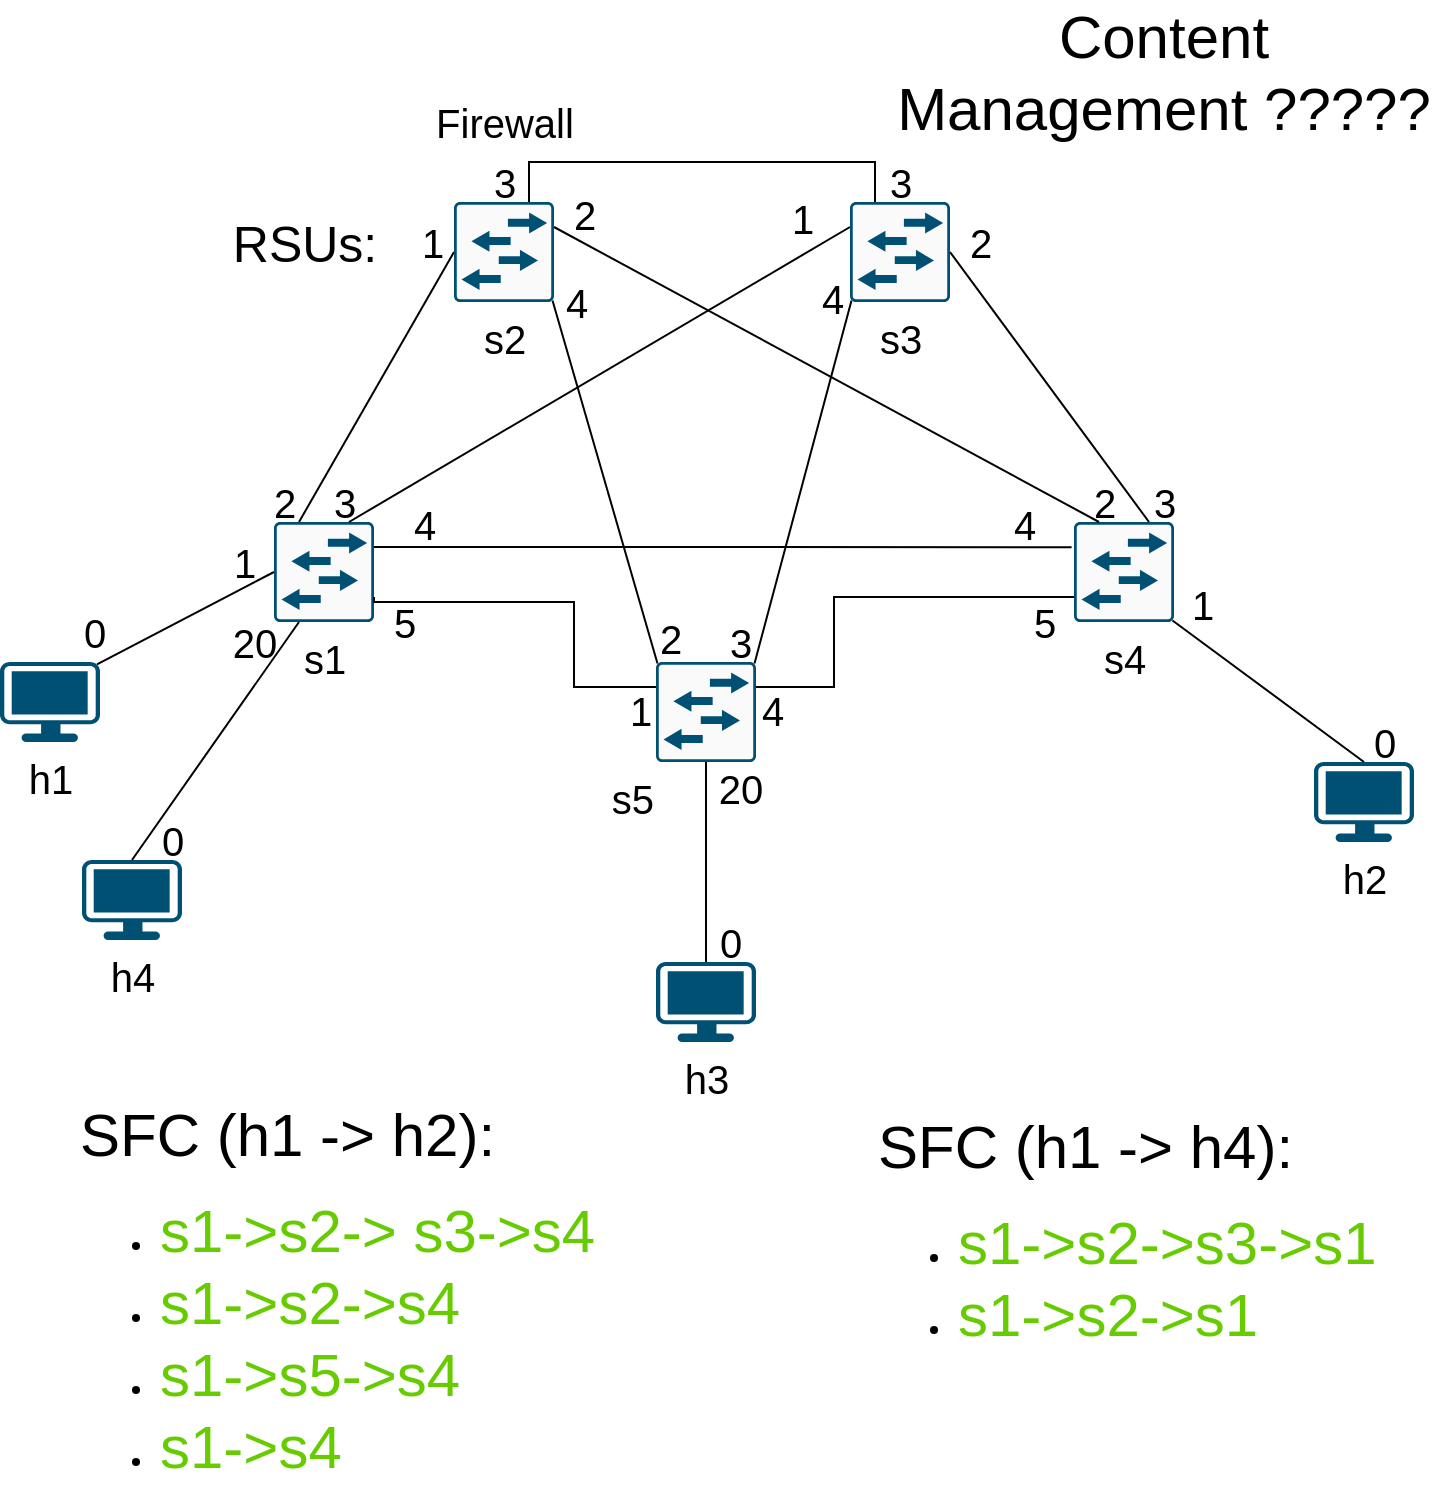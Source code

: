 <mxfile version="24.8.6">
  <diagram name="Página-1" id="FMIssGx31ZWzAPNsEll5">
    <mxGraphModel dx="1259" dy="1783" grid="1" gridSize="10" guides="1" tooltips="1" connect="1" arrows="1" fold="1" page="1" pageScale="1" pageWidth="827" pageHeight="1169" math="0" shadow="0">
      <root>
        <mxCell id="0" />
        <mxCell id="1" parent="0" />
        <mxCell id="IcSTJW2ZjOs-U5tJtDkX-16" style="hachureGap=4;orthogonalLoop=1;jettySize=auto;html=1;exitX=0.25;exitY=0;exitDx=0;exitDy=0;exitPerimeter=0;entryX=0;entryY=0.5;entryDx=0;entryDy=0;entryPerimeter=0;fontFamily=Helvetica;fontSize=16;rounded=1;shadow=0;strokeColor=default;startArrow=none;startFill=0;endArrow=none;endFill=0;" parent="1" source="IcSTJW2ZjOs-U5tJtDkX-1" target="IcSTJW2ZjOs-U5tJtDkX-4" edge="1">
          <mxGeometry relative="1" as="geometry" />
        </mxCell>
        <mxCell id="IcSTJW2ZjOs-U5tJtDkX-1" value="s1" style="sketch=0;points=[[0.015,0.015,0],[0.985,0.015,0],[0.985,0.985,0],[0.015,0.985,0],[0.25,0,0],[0.5,0,0],[0.75,0,0],[1,0.25,0],[1,0.5,0],[1,0.75,0],[0.75,1,0],[0.5,1,0],[0.25,1,0],[0,0.75,0],[0,0.5,0],[0,0.25,0]];verticalLabelPosition=bottom;html=1;verticalAlign=top;aspect=fixed;align=center;pointerEvents=1;shape=mxgraph.cisco19.rect;prIcon=l2_switch;fillColor=#FAFAFA;strokeColor=#005073;hachureGap=4;jiggle=2;curveFitting=1;fontFamily=Helvetica;fontSize=20;labelPosition=center;" parent="1" vertex="1">
          <mxGeometry x="150" y="240" width="50" height="50" as="geometry" />
        </mxCell>
        <mxCell id="IcSTJW2ZjOs-U5tJtDkX-17" style="hachureGap=4;orthogonalLoop=1;jettySize=auto;html=1;exitX=0.75;exitY=0;exitDx=0;exitDy=0;exitPerimeter=0;entryX=1;entryY=0.5;entryDx=0;entryDy=0;entryPerimeter=0;fontFamily=Helvetica;fontSize=16;rounded=1;shadow=0;strokeColor=default;startArrow=none;startFill=0;endArrow=none;endFill=0;" parent="1" source="IcSTJW2ZjOs-U5tJtDkX-2" target="IcSTJW2ZjOs-U5tJtDkX-3" edge="1">
          <mxGeometry relative="1" as="geometry" />
        </mxCell>
        <mxCell id="IcSTJW2ZjOs-U5tJtDkX-2" value="s4" style="sketch=0;points=[[0.015,0.015,0],[0.985,0.015,0],[0.985,0.985,0],[0.015,0.985,0],[0.25,0,0],[0.5,0,0],[0.75,0,0],[1,0.25,0],[1,0.5,0],[1,0.75,0],[0.75,1,0],[0.5,1,0],[0.25,1,0],[0,0.75,0],[0,0.5,0],[0,0.25,0]];verticalLabelPosition=bottom;html=1;verticalAlign=top;aspect=fixed;align=center;pointerEvents=1;shape=mxgraph.cisco19.rect;prIcon=l2_switch;fillColor=#FAFAFA;strokeColor=#005073;hachureGap=4;jiggle=2;curveFitting=1;fontFamily=Helvetica;fontSize=20;" parent="1" vertex="1">
          <mxGeometry x="550" y="240" width="50" height="50" as="geometry" />
        </mxCell>
        <mxCell id="IcSTJW2ZjOs-U5tJtDkX-18" style="hachureGap=4;orthogonalLoop=1;jettySize=auto;html=1;exitX=0;exitY=0.25;exitDx=0;exitDy=0;exitPerimeter=0;entryX=0.75;entryY=0;entryDx=0;entryDy=0;entryPerimeter=0;fontFamily=Helvetica;fontSize=16;rounded=1;shadow=0;strokeColor=default;startArrow=none;startFill=0;endArrow=none;endFill=0;" parent="1" source="IcSTJW2ZjOs-U5tJtDkX-3" target="IcSTJW2ZjOs-U5tJtDkX-1" edge="1">
          <mxGeometry relative="1" as="geometry" />
        </mxCell>
        <mxCell id="IcSTJW2ZjOs-U5tJtDkX-3" value="s3" style="sketch=0;points=[[0.015,0.015,0],[0.985,0.015,0],[0.985,0.985,0],[0.015,0.985,0],[0.25,0,0],[0.5,0,0],[0.75,0,0],[1,0.25,0],[1,0.5,0],[1,0.75,0],[0.75,1,0],[0.5,1,0],[0.25,1,0],[0,0.75,0],[0,0.5,0],[0,0.25,0]];verticalLabelPosition=bottom;html=1;verticalAlign=top;aspect=fixed;align=center;pointerEvents=1;shape=mxgraph.cisco19.rect;prIcon=l2_switch;fillColor=#FAFAFA;strokeColor=#005073;hachureGap=4;jiggle=2;curveFitting=1;fontFamily=Helvetica;fontSize=20;" parent="1" vertex="1">
          <mxGeometry x="438" y="80" width="50" height="50" as="geometry" />
        </mxCell>
        <mxCell id="IcSTJW2ZjOs-U5tJtDkX-19" style="hachureGap=4;orthogonalLoop=1;jettySize=auto;html=1;entryX=0.25;entryY=0;entryDx=0;entryDy=0;entryPerimeter=0;fontFamily=Helvetica;fontSize=16;rounded=1;shadow=0;strokeColor=default;startArrow=none;startFill=0;endArrow=none;endFill=0;exitX=1;exitY=0.25;exitDx=0;exitDy=0;exitPerimeter=0;" parent="1" source="IcSTJW2ZjOs-U5tJtDkX-4" target="IcSTJW2ZjOs-U5tJtDkX-2" edge="1">
          <mxGeometry relative="1" as="geometry">
            <mxPoint x="300" y="90" as="sourcePoint" />
          </mxGeometry>
        </mxCell>
        <mxCell id="PKB-Hc18oisr_aACpKpK-17" style="edgeStyle=none;hachureGap=4;orthogonalLoop=1;jettySize=auto;html=1;exitX=0.985;exitY=0.985;exitDx=0;exitDy=0;exitPerimeter=0;entryX=0.015;entryY=0.015;entryDx=0;entryDy=0;entryPerimeter=0;fontFamily=Architects Daughter;fontSource=https%3A%2F%2Ffonts.googleapis.com%2Fcss%3Ffamily%3DArchitects%2BDaughter;fontSize=16;endArrow=none;endFill=0;strokeColor=default;rounded=0;shadow=0;" parent="1" source="IcSTJW2ZjOs-U5tJtDkX-4" target="PKB-Hc18oisr_aACpKpK-1" edge="1">
          <mxGeometry relative="1" as="geometry" />
        </mxCell>
        <mxCell id="IcSTJW2ZjOs-U5tJtDkX-4" value="s2" style="sketch=0;points=[[0.015,0.015,0],[0.985,0.015,0],[0.985,0.985,0],[0.015,0.985,0],[0.25,0,0],[0.5,0,0],[0.75,0,0],[1,0.25,0],[1,0.5,0],[1,0.75,0],[0.75,1,0],[0.5,1,0],[0.25,1,0],[0,0.75,0],[0,0.5,0],[0,0.25,0]];verticalLabelPosition=bottom;html=1;verticalAlign=top;aspect=fixed;align=center;pointerEvents=1;shape=mxgraph.cisco19.rect;prIcon=l2_switch;fillColor=#FAFAFA;strokeColor=#005073;hachureGap=4;jiggle=2;curveFitting=1;fontFamily=Helvetica;fontSize=20;" parent="1" vertex="1">
          <mxGeometry x="240" y="80" width="50" height="50" as="geometry" />
        </mxCell>
        <mxCell id="IcSTJW2ZjOs-U5tJtDkX-15" style="hachureGap=4;orthogonalLoop=1;jettySize=auto;html=1;exitX=0.97;exitY=0.03;exitDx=0;exitDy=0;exitPerimeter=0;entryX=0;entryY=0.5;entryDx=0;entryDy=0;entryPerimeter=0;fontFamily=Helvetica;fontSize=16;rounded=1;shadow=0;strokeColor=default;startArrow=none;startFill=0;endArrow=none;endFill=0;" parent="1" source="IcSTJW2ZjOs-U5tJtDkX-5" target="IcSTJW2ZjOs-U5tJtDkX-1" edge="1">
          <mxGeometry relative="1" as="geometry" />
        </mxCell>
        <mxCell id="IcSTJW2ZjOs-U5tJtDkX-5" value="h1" style="points=[[0.03,0.03,0],[0.5,0,0],[0.97,0.03,0],[1,0.4,0],[0.97,0.745,0],[0.5,1,0],[0.03,0.745,0],[0,0.4,0]];verticalLabelPosition=bottom;sketch=0;html=1;verticalAlign=top;aspect=fixed;align=center;pointerEvents=1;shape=mxgraph.cisco19.workstation;fillColor=#005073;strokeColor=none;hachureGap=4;jiggle=2;curveFitting=1;fontFamily=Helvetica;fontSize=20;" parent="1" vertex="1">
          <mxGeometry x="13" y="310" width="50" height="40" as="geometry" />
        </mxCell>
        <mxCell id="IcSTJW2ZjOs-U5tJtDkX-21" style="hachureGap=4;orthogonalLoop=1;jettySize=auto;html=1;exitX=0.5;exitY=0;exitDx=0;exitDy=0;exitPerimeter=0;entryX=0.985;entryY=0.985;entryDx=0;entryDy=0;entryPerimeter=0;fontFamily=Helvetica;fontSize=16;rounded=1;shadow=0;strokeColor=default;startArrow=none;startFill=0;endArrow=none;endFill=0;" parent="1" source="IcSTJW2ZjOs-U5tJtDkX-20" target="IcSTJW2ZjOs-U5tJtDkX-2" edge="1">
          <mxGeometry relative="1" as="geometry" />
        </mxCell>
        <mxCell id="IcSTJW2ZjOs-U5tJtDkX-20" value="h2" style="points=[[0.03,0.03,0],[0.5,0,0],[0.97,0.03,0],[1,0.4,0],[0.97,0.745,0],[0.5,1,0],[0.03,0.745,0],[0,0.4,0]];verticalLabelPosition=bottom;sketch=0;html=1;verticalAlign=top;aspect=fixed;align=center;pointerEvents=1;shape=mxgraph.cisco19.workstation;fillColor=#005073;strokeColor=none;hachureGap=4;jiggle=2;curveFitting=1;fontFamily=Helvetica;fontSize=20;" parent="1" vertex="1">
          <mxGeometry x="670" y="360" width="50" height="40" as="geometry" />
        </mxCell>
        <mxCell id="IcSTJW2ZjOs-U5tJtDkX-23" value="0" style="text;html=1;align=center;verticalAlign=middle;resizable=0;points=[];autosize=1;strokeColor=none;fillColor=none;fontSize=20;fontFamily=Helvetica;" parent="1" vertex="1">
          <mxGeometry x="45" y="275" width="30" height="40" as="geometry" />
        </mxCell>
        <mxCell id="IcSTJW2ZjOs-U5tJtDkX-24" value="0" style="text;html=1;align=center;verticalAlign=middle;resizable=0;points=[];autosize=1;strokeColor=none;fillColor=none;fontSize=20;fontFamily=Helvetica;" parent="1" vertex="1">
          <mxGeometry x="690" y="330" width="30" height="40" as="geometry" />
        </mxCell>
        <mxCell id="IcSTJW2ZjOs-U5tJtDkX-25" value="1" style="text;html=1;align=center;verticalAlign=middle;resizable=0;points=[];autosize=1;strokeColor=none;fillColor=none;fontSize=20;fontFamily=Helvetica;" parent="1" vertex="1">
          <mxGeometry x="120" y="240" width="30" height="40" as="geometry" />
        </mxCell>
        <mxCell id="IcSTJW2ZjOs-U5tJtDkX-26" value="1" style="text;html=1;align=center;verticalAlign=middle;resizable=0;points=[];autosize=1;strokeColor=none;fillColor=none;fontSize=20;fontFamily=Helvetica;" parent="1" vertex="1">
          <mxGeometry x="599" y="261" width="30" height="40" as="geometry" />
        </mxCell>
        <mxCell id="IcSTJW2ZjOs-U5tJtDkX-27" value="1" style="text;html=1;align=center;verticalAlign=middle;resizable=0;points=[];autosize=1;strokeColor=none;fillColor=none;fontSize=20;fontFamily=Helvetica;" parent="1" vertex="1">
          <mxGeometry x="214" y="80" width="30" height="40" as="geometry" />
        </mxCell>
        <mxCell id="IcSTJW2ZjOs-U5tJtDkX-28" value="1" style="text;html=1;align=center;verticalAlign=middle;resizable=0;points=[];autosize=1;strokeColor=none;fillColor=none;fontSize=20;fontFamily=Helvetica;" parent="1" vertex="1">
          <mxGeometry x="399" y="68" width="30" height="40" as="geometry" />
        </mxCell>
        <mxCell id="IcSTJW2ZjOs-U5tJtDkX-29" value="2" style="text;html=1;align=center;verticalAlign=middle;resizable=0;points=[];autosize=1;strokeColor=none;fillColor=none;fontSize=20;fontFamily=Helvetica;" parent="1" vertex="1">
          <mxGeometry x="140" y="210" width="30" height="40" as="geometry" />
        </mxCell>
        <mxCell id="IcSTJW2ZjOs-U5tJtDkX-30" value="3" style="text;html=1;align=center;verticalAlign=middle;resizable=0;points=[];autosize=1;strokeColor=none;fillColor=none;fontSize=20;fontFamily=Helvetica;" parent="1" vertex="1">
          <mxGeometry x="170" y="210" width="30" height="40" as="geometry" />
        </mxCell>
        <mxCell id="IcSTJW2ZjOs-U5tJtDkX-31" value="2" style="text;html=1;align=center;verticalAlign=middle;resizable=0;points=[];autosize=1;strokeColor=none;fillColor=none;fontSize=20;fontFamily=Helvetica;" parent="1" vertex="1">
          <mxGeometry x="290" y="66" width="30" height="40" as="geometry" />
        </mxCell>
        <mxCell id="IcSTJW2ZjOs-U5tJtDkX-32" value="2" style="text;html=1;align=center;verticalAlign=middle;resizable=0;points=[];autosize=1;strokeColor=none;fillColor=none;fontSize=20;fontFamily=Helvetica;" parent="1" vertex="1">
          <mxGeometry x="550" y="210" width="30" height="40" as="geometry" />
        </mxCell>
        <mxCell id="IcSTJW2ZjOs-U5tJtDkX-33" value="2" style="text;html=1;align=center;verticalAlign=middle;resizable=0;points=[];autosize=1;strokeColor=none;fillColor=none;fontSize=20;fontFamily=Helvetica;" parent="1" vertex="1">
          <mxGeometry x="488" y="80" width="30" height="40" as="geometry" />
        </mxCell>
        <mxCell id="IcSTJW2ZjOs-U5tJtDkX-34" value="3" style="text;html=1;align=center;verticalAlign=middle;resizable=0;points=[];autosize=1;strokeColor=none;fillColor=none;fontSize=20;fontFamily=Helvetica;" parent="1" vertex="1">
          <mxGeometry x="580" y="210" width="30" height="40" as="geometry" />
        </mxCell>
        <mxCell id="zuttl3p_bnv3IiQKuOGB-2" style="edgeStyle=orthogonalEdgeStyle;rounded=0;orthogonalLoop=1;jettySize=auto;html=1;exitX=1;exitY=0.25;exitDx=0;exitDy=0;exitPerimeter=0;entryX=-0.04;entryY=1.065;entryDx=0;entryDy=0;entryPerimeter=0;endArrow=none;endFill=0;" parent="1" source="IcSTJW2ZjOs-U5tJtDkX-1" target="IcSTJW2ZjOs-U5tJtDkX-32" edge="1">
          <mxGeometry relative="1" as="geometry" />
        </mxCell>
        <mxCell id="zuttl3p_bnv3IiQKuOGB-4" value="4" style="text;html=1;align=center;verticalAlign=middle;resizable=0;points=[];autosize=1;strokeColor=none;fillColor=none;fontSize=20;fontFamily=Helvetica;" parent="1" vertex="1">
          <mxGeometry x="210" y="221" width="30" height="40" as="geometry" />
        </mxCell>
        <mxCell id="zuttl3p_bnv3IiQKuOGB-5" value="4" style="text;html=1;align=center;verticalAlign=middle;resizable=0;points=[];autosize=1;strokeColor=none;fillColor=none;fontSize=20;fontFamily=Helvetica;" parent="1" vertex="1">
          <mxGeometry x="510" y="221" width="30" height="40" as="geometry" />
        </mxCell>
        <mxCell id="zuttl3p_bnv3IiQKuOGB-6" style="edgeStyle=orthogonalEdgeStyle;rounded=0;orthogonalLoop=1;jettySize=auto;html=1;exitX=0.75;exitY=0;exitDx=0;exitDy=0;exitPerimeter=0;entryX=0.25;entryY=0;entryDx=0;entryDy=0;entryPerimeter=0;endArrow=none;endFill=0;" parent="1" source="IcSTJW2ZjOs-U5tJtDkX-4" target="IcSTJW2ZjOs-U5tJtDkX-3" edge="1">
          <mxGeometry relative="1" as="geometry" />
        </mxCell>
        <mxCell id="zuttl3p_bnv3IiQKuOGB-7" value="3" style="text;html=1;align=center;verticalAlign=middle;resizable=0;points=[];autosize=1;strokeColor=none;fillColor=none;fontSize=20;fontFamily=Helvetica;" parent="1" vertex="1">
          <mxGeometry x="448" y="50" width="30" height="40" as="geometry" />
        </mxCell>
        <mxCell id="zuttl3p_bnv3IiQKuOGB-8" value="3" style="text;html=1;align=center;verticalAlign=middle;resizable=0;points=[];autosize=1;strokeColor=none;fillColor=none;fontSize=20;fontFamily=Helvetica;" parent="1" vertex="1">
          <mxGeometry x="250" y="50" width="30" height="40" as="geometry" />
        </mxCell>
        <mxCell id="PKB-Hc18oisr_aACpKpK-28" style="edgeStyle=none;rounded=0;hachureGap=4;orthogonalLoop=1;jettySize=auto;html=1;exitX=0.5;exitY=1;exitDx=0;exitDy=0;exitPerimeter=0;entryX=0.5;entryY=0;entryDx=0;entryDy=0;entryPerimeter=0;shadow=0;strokeColor=default;fontFamily=Architects Daughter;fontSource=https%3A%2F%2Ffonts.googleapis.com%2Fcss%3Ffamily%3DArchitects%2BDaughter;fontSize=16;endArrow=none;endFill=0;" parent="1" source="PKB-Hc18oisr_aACpKpK-1" target="PKB-Hc18oisr_aACpKpK-25" edge="1">
          <mxGeometry relative="1" as="geometry" />
        </mxCell>
        <mxCell id="PKB-Hc18oisr_aACpKpK-1" value="s5" style="sketch=0;points=[[0.015,0.015,0],[0.985,0.015,0],[0.985,0.985,0],[0.015,0.985,0],[0.25,0,0],[0.5,0,0],[0.75,0,0],[1,0.25,0],[1,0.5,0],[1,0.75,0],[0.75,1,0],[0.5,1,0],[0.25,1,0],[0,0.75,0],[0,0.5,0],[0,0.25,0]];verticalLabelPosition=bottom;html=1;verticalAlign=top;aspect=fixed;align=right;pointerEvents=1;shape=mxgraph.cisco19.rect;prIcon=l2_switch;fillColor=#FAFAFA;strokeColor=#005073;hachureGap=4;jiggle=2;curveFitting=1;fontFamily=Helvetica;fontSize=20;labelBackgroundColor=none;labelPosition=left;" parent="1" vertex="1">
          <mxGeometry x="341" y="310" width="50" height="50" as="geometry" />
        </mxCell>
        <mxCell id="PKB-Hc18oisr_aACpKpK-4" value="5" style="text;html=1;align=center;verticalAlign=middle;resizable=0;points=[];autosize=1;strokeColor=none;fillColor=none;fontSize=20;fontFamily=Helvetica;" parent="1" vertex="1">
          <mxGeometry x="200" y="270" width="30" height="40" as="geometry" />
        </mxCell>
        <mxCell id="PKB-Hc18oisr_aACpKpK-5" value="5" style="text;html=1;align=center;verticalAlign=middle;resizable=0;points=[];autosize=1;strokeColor=none;fillColor=none;fontSize=20;fontFamily=Helvetica;" parent="1" vertex="1">
          <mxGeometry x="520" y="270" width="30" height="40" as="geometry" />
        </mxCell>
        <mxCell id="PKB-Hc18oisr_aACpKpK-8" style="edgeStyle=orthogonalEdgeStyle;rounded=0;orthogonalLoop=1;jettySize=auto;html=1;entryX=0;entryY=0.25;entryDx=0;entryDy=0;entryPerimeter=0;endArrow=none;endFill=0;exitX=1;exitY=0.75;exitDx=0;exitDy=0;exitPerimeter=0;" parent="1" source="IcSTJW2ZjOs-U5tJtDkX-1" target="PKB-Hc18oisr_aACpKpK-1" edge="1">
          <mxGeometry relative="1" as="geometry">
            <mxPoint x="250" y="280" as="sourcePoint" />
            <mxPoint x="587.8" y="460" as="targetPoint" />
            <Array as="points">
              <mxPoint x="200" y="280" />
              <mxPoint x="300" y="280" />
              <mxPoint x="300" y="323" />
            </Array>
          </mxGeometry>
        </mxCell>
        <mxCell id="PKB-Hc18oisr_aACpKpK-9" style="edgeStyle=orthogonalEdgeStyle;rounded=0;orthogonalLoop=1;jettySize=auto;html=1;entryX=0;entryY=0.75;entryDx=0;entryDy=0;entryPerimeter=0;endArrow=none;endFill=0;exitX=1;exitY=0.25;exitDx=0;exitDy=0;exitPerimeter=0;" parent="1" source="PKB-Hc18oisr_aACpKpK-1" target="IcSTJW2ZjOs-U5tJtDkX-2" edge="1">
          <mxGeometry relative="1" as="geometry">
            <mxPoint x="433" y="400" as="sourcePoint" />
            <mxPoint x="573" y="457.5" as="targetPoint" />
            <Array as="points">
              <mxPoint x="430" y="323" />
              <mxPoint x="430" y="278" />
            </Array>
          </mxGeometry>
        </mxCell>
        <mxCell id="PKB-Hc18oisr_aACpKpK-10" value="1" style="text;html=1;align=center;verticalAlign=middle;resizable=0;points=[];autosize=1;strokeColor=none;fillColor=none;fontSize=20;fontFamily=Helvetica;" parent="1" vertex="1">
          <mxGeometry x="318" y="314" width="30" height="40" as="geometry" />
        </mxCell>
        <mxCell id="PKB-Hc18oisr_aACpKpK-11" value="4" style="text;html=1;align=center;verticalAlign=middle;resizable=0;points=[];autosize=1;strokeColor=none;fillColor=none;fontSize=20;fontFamily=Helvetica;" parent="1" vertex="1">
          <mxGeometry x="384" y="314" width="30" height="40" as="geometry" />
        </mxCell>
        <mxCell id="PKB-Hc18oisr_aACpKpK-18" style="edgeStyle=none;hachureGap=4;orthogonalLoop=1;jettySize=auto;html=1;exitX=0.015;exitY=0.985;exitDx=0;exitDy=0;exitPerimeter=0;entryX=0.985;entryY=0.015;entryDx=0;entryDy=0;entryPerimeter=0;fontFamily=Architects Daughter;fontSource=https%3A%2F%2Ffonts.googleapis.com%2Fcss%3Ffamily%3DArchitects%2BDaughter;fontSize=16;endArrow=none;endFill=0;strokeColor=default;rounded=0;shadow=0;" parent="1" source="IcSTJW2ZjOs-U5tJtDkX-3" target="PKB-Hc18oisr_aACpKpK-1" edge="1">
          <mxGeometry relative="1" as="geometry">
            <mxPoint x="299.25" y="139.25" as="sourcePoint" />
            <mxPoint x="351.75" y="320.75" as="targetPoint" />
          </mxGeometry>
        </mxCell>
        <mxCell id="PKB-Hc18oisr_aACpKpK-19" value="2" style="text;html=1;align=center;verticalAlign=middle;resizable=0;points=[];autosize=1;strokeColor=none;fillColor=none;fontSize=20;fontFamily=Helvetica;" parent="1" vertex="1">
          <mxGeometry x="333" y="278" width="30" height="40" as="geometry" />
        </mxCell>
        <mxCell id="PKB-Hc18oisr_aACpKpK-20" value="3" style="text;html=1;align=center;verticalAlign=middle;resizable=0;points=[];autosize=1;strokeColor=none;fillColor=none;fontSize=20;fontFamily=Helvetica;" parent="1" vertex="1">
          <mxGeometry x="368" y="280" width="30" height="40" as="geometry" />
        </mxCell>
        <mxCell id="PKB-Hc18oisr_aACpKpK-23" value="4" style="text;html=1;align=center;verticalAlign=middle;resizable=0;points=[];autosize=1;strokeColor=none;fillColor=none;fontSize=20;fontFamily=Helvetica;" parent="1" vertex="1">
          <mxGeometry x="414" y="108" width="30" height="40" as="geometry" />
        </mxCell>
        <mxCell id="PKB-Hc18oisr_aACpKpK-24" value="4" style="text;html=1;align=center;verticalAlign=middle;resizable=0;points=[];autosize=1;strokeColor=none;fillColor=none;fontSize=20;fontFamily=Helvetica;" parent="1" vertex="1">
          <mxGeometry x="286" y="110" width="30" height="40" as="geometry" />
        </mxCell>
        <mxCell id="PKB-Hc18oisr_aACpKpK-25" value="h3" style="points=[[0.03,0.03,0],[0.5,0,0],[0.97,0.03,0],[1,0.4,0],[0.97,0.745,0],[0.5,1,0],[0.03,0.745,0],[0,0.4,0]];verticalLabelPosition=bottom;sketch=0;html=1;verticalAlign=top;aspect=fixed;align=center;pointerEvents=1;shape=mxgraph.cisco19.workstation;fillColor=#005073;strokeColor=none;hachureGap=4;jiggle=2;curveFitting=1;fontFamily=Helvetica;fontSize=20;" parent="1" vertex="1">
          <mxGeometry x="341" y="460" width="50" height="40" as="geometry" />
        </mxCell>
        <mxCell id="PKB-Hc18oisr_aACpKpK-26" value="h4" style="points=[[0.03,0.03,0],[0.5,0,0],[0.97,0.03,0],[1,0.4,0],[0.97,0.745,0],[0.5,1,0],[0.03,0.745,0],[0,0.4,0]];verticalLabelPosition=bottom;sketch=0;html=1;verticalAlign=top;aspect=fixed;align=center;pointerEvents=1;shape=mxgraph.cisco19.workstation;fillColor=#005073;strokeColor=none;hachureGap=4;jiggle=2;curveFitting=1;fontFamily=Helvetica;fontSize=20;" parent="1" vertex="1">
          <mxGeometry x="54" y="409" width="50" height="40" as="geometry" />
        </mxCell>
        <mxCell id="PKB-Hc18oisr_aACpKpK-31" value="0" style="text;html=1;align=center;verticalAlign=middle;resizable=0;points=[];autosize=1;strokeColor=none;fillColor=none;fontSize=20;fontFamily=Helvetica;" parent="1" vertex="1">
          <mxGeometry x="363" y="430" width="30" height="40" as="geometry" />
        </mxCell>
        <mxCell id="PKB-Hc18oisr_aACpKpK-32" value="0" style="text;html=1;align=center;verticalAlign=middle;resizable=0;points=[];autosize=1;strokeColor=none;fillColor=none;fontSize=20;fontFamily=Helvetica;" parent="1" vertex="1">
          <mxGeometry x="84" y="379" width="30" height="40" as="geometry" />
        </mxCell>
        <mxCell id="PKB-Hc18oisr_aACpKpK-33" value="20" style="text;html=1;align=center;verticalAlign=middle;resizable=0;points=[];autosize=1;strokeColor=none;fillColor=none;fontSize=20;fontFamily=Helvetica;" parent="1" vertex="1">
          <mxGeometry x="358" y="353" width="50" height="40" as="geometry" />
        </mxCell>
        <mxCell id="PKB-Hc18oisr_aACpKpK-34" style="hachureGap=4;orthogonalLoop=1;jettySize=auto;html=1;exitX=0.5;exitY=0;exitDx=0;exitDy=0;exitPerimeter=0;entryX=0.25;entryY=1;entryDx=0;entryDy=0;entryPerimeter=0;fontFamily=Helvetica;fontSize=16;rounded=1;shadow=0;strokeColor=default;startArrow=none;startFill=0;endArrow=none;endFill=0;" parent="1" source="PKB-Hc18oisr_aACpKpK-26" target="IcSTJW2ZjOs-U5tJtDkX-1" edge="1">
          <mxGeometry relative="1" as="geometry">
            <mxPoint x="65" y="370" as="sourcePoint" />
            <mxPoint x="160.75" y="299.25" as="targetPoint" />
          </mxGeometry>
        </mxCell>
        <mxCell id="PKB-Hc18oisr_aACpKpK-37" value="20" style="text;html=1;align=center;verticalAlign=middle;resizable=0;points=[];autosize=1;strokeColor=none;fillColor=none;fontSize=20;fontFamily=Helvetica;" parent="1" vertex="1">
          <mxGeometry x="115" y="280" width="50" height="40" as="geometry" />
        </mxCell>
        <mxCell id="NeKjC5kjequ8XFu6P4HA-1" value="&lt;span style=&quot;font-size: 30px; background-color: initial;&quot;&gt;SFC (h1 -&amp;gt; h2):&amp;nbsp;&lt;/span&gt;&lt;br&gt;&lt;ul&gt;&lt;li&gt;&lt;font color=&quot;#66cc00&quot; style=&quot;font-size: 30px;&quot;&gt;s1-&amp;gt;s2-&amp;gt; s3-&amp;gt;s4&lt;/font&gt;&lt;/li&gt;&lt;li&gt;&lt;font color=&quot;#66cc00&quot; style=&quot;font-size: 30px;&quot;&gt;s1-&amp;gt;s2-&amp;gt;s4&lt;/font&gt;&lt;/li&gt;&lt;li&gt;&lt;font color=&quot;#66cc00&quot; style=&quot;font-size: 30px;&quot;&gt;s1-&amp;gt;s5-&amp;gt;s4&lt;/font&gt;&lt;/li&gt;&lt;li&gt;&lt;font color=&quot;#66cc00&quot; style=&quot;font-size: 30px;&quot;&gt;s1-&amp;gt;s4&lt;/font&gt;&lt;/li&gt;&lt;/ul&gt;" style="text;html=1;align=left;verticalAlign=middle;whiteSpace=wrap;rounded=0;" parent="1" vertex="1">
          <mxGeometry x="51" y="550" width="290" height="160" as="geometry" />
        </mxCell>
        <mxCell id="NeKjC5kjequ8XFu6P4HA-2" value="&lt;span style=&quot;font-size: 30px; background-color: initial;&quot;&gt;SFC (h1 -&amp;gt; h4):&amp;nbsp;&lt;/span&gt;&lt;br&gt;&lt;ul&gt;&lt;li&gt;&lt;span style=&quot;font-size: 30px; color: rgb(102, 204, 0); background-color: initial;&quot;&gt;s1-&amp;gt;s2-&amp;gt;s3-&amp;gt;s1&lt;/span&gt;&lt;br&gt;&lt;/li&gt;&lt;li&gt;&lt;font color=&quot;#66cc00&quot; style=&quot;font-size: 30px;&quot;&gt;s1-&amp;gt;s2-&amp;gt;s1&lt;/font&gt;&lt;/li&gt;&lt;/ul&gt;" style="text;html=1;align=left;verticalAlign=middle;whiteSpace=wrap;rounded=0;" parent="1" vertex="1">
          <mxGeometry x="450" y="520" width="290" height="160" as="geometry" />
        </mxCell>
        <mxCell id="NeKjC5kjequ8XFu6P4HA-3" value="Firewall" style="text;html=1;align=center;verticalAlign=middle;resizable=0;points=[];autosize=1;strokeColor=none;fillColor=none;fontSize=20;fontFamily=Helvetica;" parent="1" vertex="1">
          <mxGeometry x="220" y="20" width="90" height="40" as="geometry" />
        </mxCell>
        <mxCell id="NeKjC5kjequ8XFu6P4HA-4" value="&lt;font style=&quot;font-size: 30px;&quot;&gt;Content Management ?????&lt;/font&gt;" style="text;html=1;align=center;verticalAlign=middle;whiteSpace=wrap;rounded=0;" parent="1" vertex="1">
          <mxGeometry x="460" y="-20" width="270" height="70" as="geometry" />
        </mxCell>
        <mxCell id="n4oeDSovV_CZeXWOiitI-1" value="&lt;font style=&quot;font-size: 25px;&quot;&gt;RSUs:&lt;/font&gt;" style="text;html=1;align=center;verticalAlign=middle;resizable=0;points=[];autosize=1;strokeColor=none;fillColor=none;" parent="1" vertex="1">
          <mxGeometry x="115" y="80" width="100" height="40" as="geometry" />
        </mxCell>
      </root>
    </mxGraphModel>
  </diagram>
</mxfile>
